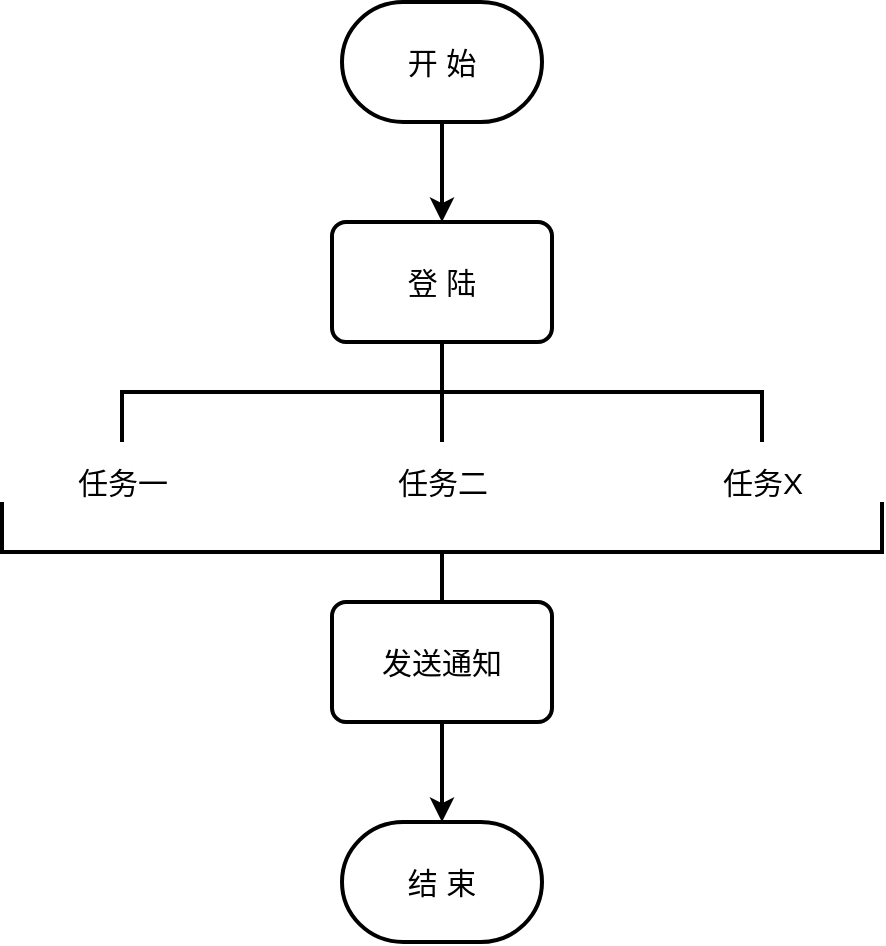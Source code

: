 <mxfile version="15.0.3" type="github"><diagram id="7xiPTXz7BkMpzJNqHjJ_" name="Page-1"><mxGraphModel dx="1426" dy="794" grid="1" gridSize="10" guides="1" tooltips="1" connect="1" arrows="1" fold="1" page="1" pageScale="1" pageWidth="827" pageHeight="1169" math="0" shadow="0"><root><mxCell id="0"/><mxCell id="1" parent="0"/><mxCell id="UjA7vWI7E-tI3NGgYl96-1" value="开 始" style="strokeWidth=2;html=1;shape=mxgraph.flowchart.terminator;whiteSpace=wrap;fontSize=15;" parent="1" vertex="1"><mxGeometry x="350" y="260" width="100" height="60" as="geometry"/></mxCell><mxCell id="UjA7vWI7E-tI3NGgYl96-3" value="登 陆" style="rounded=1;whiteSpace=wrap;html=1;absoluteArcSize=1;arcSize=14;strokeWidth=2;fillColor=#ffffff;fontSize=15;" parent="1" vertex="1"><mxGeometry x="345" y="370" width="110" height="60" as="geometry"/></mxCell><mxCell id="UjA7vWI7E-tI3NGgYl96-4" value="" style="strokeWidth=2;html=1;shape=mxgraph.flowchart.annotation_2;align=left;labelPosition=right;pointerEvents=1;fontSize=15;fillColor=#ffffff;direction=south;" parent="1" vertex="1"><mxGeometry x="240" y="430" width="320" height="50" as="geometry"/></mxCell><mxCell id="UjA7vWI7E-tI3NGgYl96-5" value="" style="endArrow=none;html=1;fontSize=15;strokeWidth=2;entryX=0;entryY=0.5;entryDx=0;entryDy=0;entryPerimeter=0;exitX=1;exitY=0.5;exitDx=0;exitDy=0;exitPerimeter=0;" parent="1" source="UjA7vWI7E-tI3NGgYl96-4" target="UjA7vWI7E-tI3NGgYl96-4" edge="1"><mxGeometry width="50" height="50" relative="1" as="geometry"><mxPoint x="340" y="570" as="sourcePoint"/><mxPoint x="390" y="520" as="targetPoint"/></mxGeometry></mxCell><mxCell id="UjA7vWI7E-tI3NGgYl96-6" value="任务一" style="text;html=1;align=center;verticalAlign=middle;resizable=0;points=[];autosize=1;strokeColor=none;fontSize=15;" parent="1" vertex="1"><mxGeometry x="210" y="490" width="60" height="20" as="geometry"/></mxCell><mxCell id="UjA7vWI7E-tI3NGgYl96-7" value="任务二" style="text;html=1;align=center;verticalAlign=middle;resizable=0;points=[];autosize=1;strokeColor=none;fontSize=15;" parent="1" vertex="1"><mxGeometry x="370" y="490" width="60" height="20" as="geometry"/></mxCell><mxCell id="UjA7vWI7E-tI3NGgYl96-8" value="任务X" style="text;html=1;align=center;verticalAlign=middle;resizable=0;points=[];autosize=1;strokeColor=none;fontSize=15;" parent="1" vertex="1"><mxGeometry x="530" y="490" width="60" height="20" as="geometry"/></mxCell><mxCell id="UjA7vWI7E-tI3NGgYl96-9" value="" style="strokeWidth=2;html=1;shape=mxgraph.flowchart.annotation_2;align=left;labelPosition=right;pointerEvents=1;fontSize=15;fillColor=#ffffff;direction=north;" parent="1" vertex="1"><mxGeometry x="180" y="510" width="440" height="50" as="geometry"/></mxCell><mxCell id="UjA7vWI7E-tI3NGgYl96-10" value="发送通知" style="rounded=1;whiteSpace=wrap;html=1;absoluteArcSize=1;arcSize=14;strokeWidth=2;fillColor=#ffffff;fontSize=15;" parent="1" vertex="1"><mxGeometry x="345" y="560" width="110" height="60" as="geometry"/></mxCell><mxCell id="UjA7vWI7E-tI3NGgYl96-12" value="结 束" style="strokeWidth=2;html=1;shape=mxgraph.flowchart.terminator;whiteSpace=wrap;fontSize=15;" parent="1" vertex="1"><mxGeometry x="350" y="670" width="100" height="60" as="geometry"/></mxCell><mxCell id="UjA7vWI7E-tI3NGgYl96-13" value="" style="endArrow=classic;html=1;fontSize=15;strokeWidth=2;exitX=0.5;exitY=1;exitDx=0;exitDy=0;exitPerimeter=0;entryX=0.5;entryY=0;entryDx=0;entryDy=0;" parent="1" source="UjA7vWI7E-tI3NGgYl96-1" target="UjA7vWI7E-tI3NGgYl96-3" edge="1"><mxGeometry width="50" height="50" relative="1" as="geometry"><mxPoint x="500" y="330" as="sourcePoint"/><mxPoint x="610" y="250" as="targetPoint"/></mxGeometry></mxCell><mxCell id="UjA7vWI7E-tI3NGgYl96-14" value="" style="endArrow=classic;html=1;fontSize=15;strokeWidth=2;exitX=0.5;exitY=1;exitDx=0;exitDy=0;entryX=0.5;entryY=0;entryDx=0;entryDy=0;entryPerimeter=0;" parent="1" source="UjA7vWI7E-tI3NGgYl96-10" target="UjA7vWI7E-tI3NGgYl96-12" edge="1"><mxGeometry width="50" height="50" relative="1" as="geometry"><mxPoint x="530" y="670" as="sourcePoint"/><mxPoint x="580" y="620" as="targetPoint"/></mxGeometry></mxCell></root></mxGraphModel></diagram></mxfile>